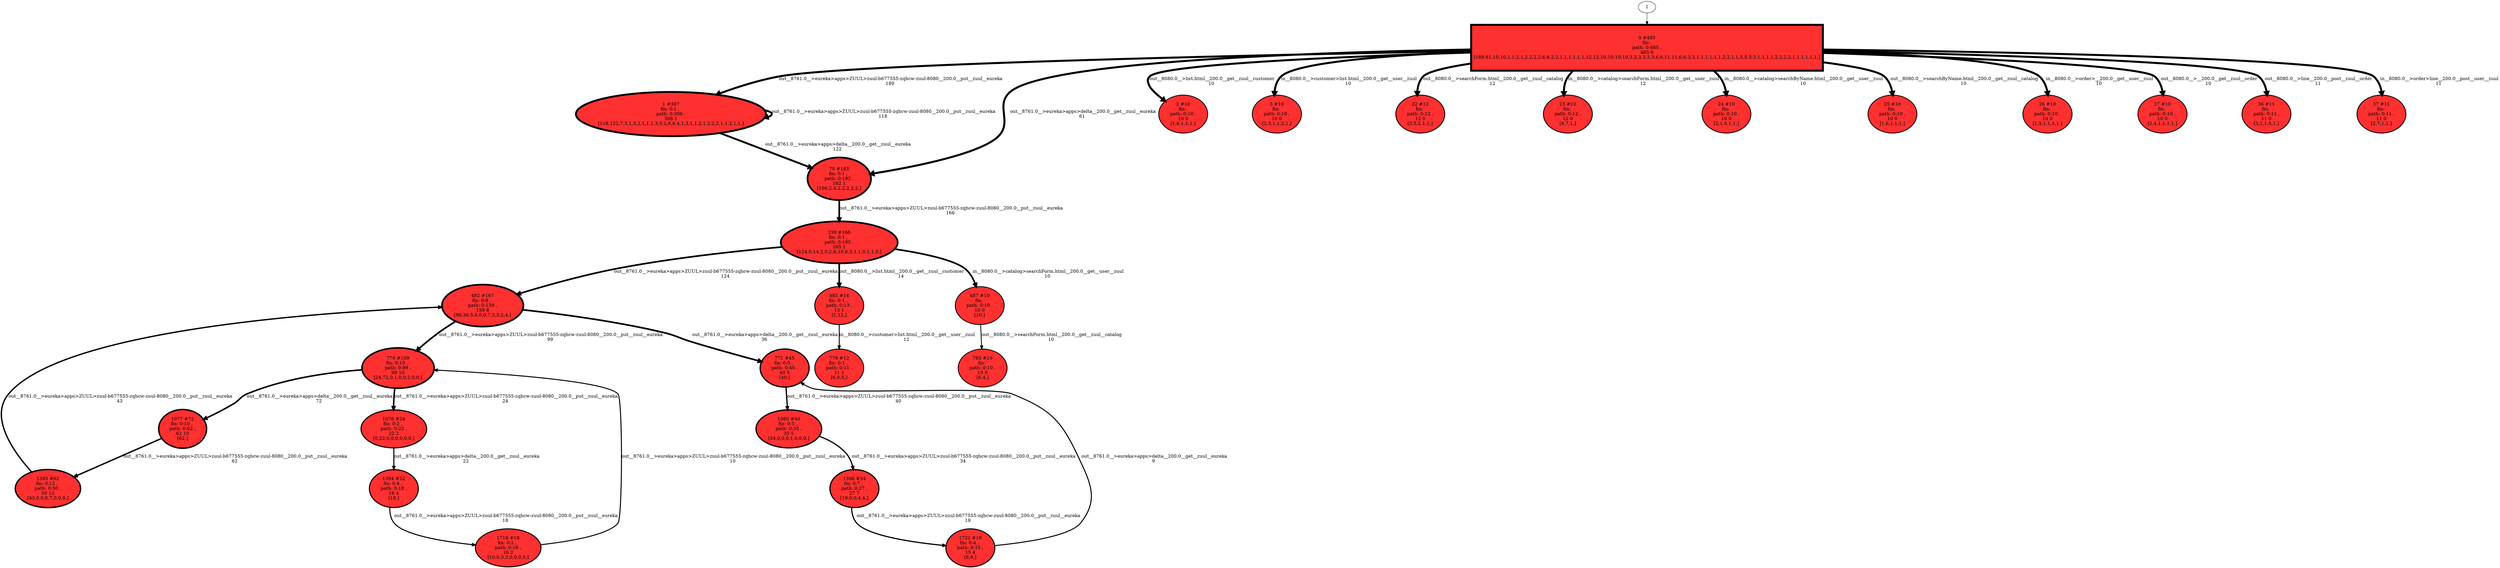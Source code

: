 // produced with flexfringe // 
digraph DFA {
	0 [label="root" shape=box];
		I -> 0;
	0 [ label="0 #485
fin: 
 path: 0:485 , 
485 0
[189,61,10,10,1,1,2,1,2,2,2,2,6,6,2,2,1,1,1,1,1,1,12,12,10,10,10,10,3,3,3,3,3,3,6,6,11,11,6,6,3,3,1,1,1,1,1,1,2,2,1,1,5,5,3,3,1,1,1,1,2,2,2,2,1,1,1,1,1,1,]" , style=filled, fillcolor="firebrick1", width=1.97216, height=1.97216, penwidth=6.18621];
		0 -> 1 [label="out__8761.0__>eureka>apps>ZUUL>zuul-b677555-zqhcw-zuul-8080__200.0__put__zuul__eureka
189 " , penwidth=6.18621 ];
		0 -> 70 [label="out__8761.0__>eureka>apps>delta__200.0__get__zuul__eureka
61 " , penwidth=6.18621 ];
		0 -> 2 [label="out__8080.0__>list.html__200.0__get__zuul__customer
10 " , penwidth=6.18621 ];
		0 -> 3 [label="in__8080.0__>customer>list.html__200.0__get__user__zuul
10 " , penwidth=6.18621 ];
		0 -> 22 [label="out__8080.0__>searchForm.html__200.0__get__zuul__catalog
12 " , penwidth=6.18621 ];
		0 -> 23 [label="in__8080.0__>catalog>searchForm.html__200.0__get__user__zuul
12 " , penwidth=6.18621 ];
		0 -> 24 [label="in__8080.0__>catalog>searchByName.html__200.0__get__user__zuul
10 " , penwidth=6.18621 ];
		0 -> 25 [label="out__8080.0__>searchByName.html__200.0__get__zuul__catalog
10 " , penwidth=6.18621 ];
		0 -> 26 [label="in__8080.0__>order>__200.0__get__user__zuul
10 " , penwidth=6.18621 ];
		0 -> 27 [label="out__8080.0__>__200.0__get__zuul__order
10 " , penwidth=6.18621 ];
		0 -> 36 [label="out__8080.0__>line__200.0__post__zuul__order
11 " , penwidth=6.18621 ];
		0 -> 37 [label="in__8080.0__>order>line__200.0__post__user__zuul
11 " , penwidth=6.18621 ];
	1 [ label="1 #307
fin: 0:1 , 
 path: 0:306 , 
306 1
[118,122,7,3,1,3,2,1,1,1,3,5,2,6,6,4,1,3,1,1,2,1,2,2,2,1,1,2,1,1,]" , style=filled, fillcolor="firebrick1", width=1.90659, height=1.90659, penwidth=5.7301];
		1 -> 1 [label="out__8761.0__>eureka>apps>ZUUL>zuul-b677555-zqhcw-zuul-8080__200.0__put__zuul__eureka
118 " , penwidth=5.7301 ];
		1 -> 70 [label="out__8761.0__>eureka>apps>delta__200.0__get__zuul__eureka
122 " , penwidth=5.7301 ];
	2 [ label="2 #10
fin: 
 path: 0:10 , 
10 0
[1,6,1,1,1,]" , style=filled, fillcolor="firebrick1", width=1.22316, height=1.22316, penwidth=2.3979];
	3 [ label="3 #10
fin: 
 path: 0:10 , 
10 0
[2,3,1,1,2,1,]" , style=filled, fillcolor="firebrick1", width=1.22316, height=1.22316, penwidth=2.3979];
	22 [ label="22 #12
fin: 
 path: 0:12 , 
12 0
[3,5,2,1,1,]" , style=filled, fillcolor="firebrick1", width=1.27115, height=1.27115, penwidth=2.56495];
	23 [ label="23 #12
fin: 
 path: 0:12 , 
12 0
[4,7,1,]" , style=filled, fillcolor="firebrick1", width=1.27115, height=1.27115, penwidth=2.56495];
	24 [ label="24 #10
fin: 
 path: 0:10 , 
10 0
[2,1,5,1,1,]" , style=filled, fillcolor="firebrick1", width=1.22316, height=1.22316, penwidth=2.3979];
	25 [ label="25 #10
fin: 
 path: 0:10 , 
10 0
[1,6,1,1,1,]" , style=filled, fillcolor="firebrick1", width=1.22316, height=1.22316, penwidth=2.3979];
	26 [ label="26 #10
fin: 
 path: 0:10 , 
10 0
[1,5,1,1,1,1,]" , style=filled, fillcolor="firebrick1", width=1.22316, height=1.22316, penwidth=2.3979];
	27 [ label="27 #10
fin: 
 path: 0:10 , 
10 0
[2,4,1,1,1,1,]" , style=filled, fillcolor="firebrick1", width=1.22316, height=1.22316, penwidth=2.3979];
	36 [ label="36 #11
fin: 
 path: 0:11 , 
11 0
[3,1,1,5,1,]" , style=filled, fillcolor="firebrick1", width=1.24844, height=1.24844, penwidth=2.48491];
	37 [ label="37 #11
fin: 
 path: 0:11 , 
11 0
[2,7,1,1,]" , style=filled, fillcolor="firebrick1", width=1.24844, height=1.24844, penwidth=2.48491];
	70 [ label="70 #183
fin: 0:1 , 
 path: 0:182 , 
182 1
[166,2,4,2,2,2,2,2,]" , style=filled, fillcolor="firebrick1", width=1.82696, height=1.82696, penwidth=5.21494];
		70 -> 239 [label="out__8761.0__>eureka>apps>ZUUL>zuul-b677555-zqhcw-zuul-8080__200.0__put__zuul__eureka
166 " , penwidth=5.21494 ];
	239 [ label="239 #166
fin: 0:1 , 
 path: 0:165 , 
165 1
[124,0,14,2,0,2,6,10,0,3,1,1,0,1,1,0,]" , style=filled, fillcolor="firebrick1", width=1.81123, height=1.81123, penwidth=5.11799];
		239 -> 482 [label="out__8761.0__>eureka>apps>ZUUL>zuul-b677555-zqhcw-zuul-8080__200.0__put__zuul__eureka
124 " , penwidth=5.11799 ];
		239 -> 483 [label="out__8080.0__>list.html__200.0__get__zuul__customer
14 " , penwidth=5.11799 ];
		239 -> 487 [label="in__8080.0__>catalog>searchForm.html__200.0__get__user__zuul
10 " , penwidth=5.11799 ];
	482 [ label="482 #167
fin: 0:8 , 
 path: 0:159 , 
159 8
[99,36,5,0,0,0,7,3,3,2,4,]" , style=filled, fillcolor="firebrick1", width=1.81221, height=1.81221, penwidth=5.12396];
		482 -> 770 [label="out__8761.0__>eureka>apps>ZUUL>zuul-b677555-zqhcw-zuul-8080__200.0__put__zuul__eureka
99 " , penwidth=5.12396 ];
		482 -> 771 [label="out__8761.0__>eureka>apps>delta__200.0__get__zuul__eureka
36 " , penwidth=5.12396 ];
	483 [ label="483 #14
fin: 0:1 , 
 path: 0:13 , 
13 1
[1,12,]" , style=filled, fillcolor="firebrick1", width=1.31051, height=1.31051, penwidth=2.70805];
		483 -> 779 [label="in__8080.0__>customer>list.html__200.0__get__user__zuul
12 " , penwidth=2.70805 ];
	487 [ label="487 #10
fin: 
 path: 0:10 , 
10 0
[10,]" , style=filled, fillcolor="firebrick1", width=1.22316, height=1.22316, penwidth=2.3979];
		487 -> 783 [label="out__8080.0__>searchForm.html__200.0__get__zuul__catalog
10 " , penwidth=2.3979 ];
	770 [ label="770 #109
fin: 0:10 , 
 path: 0:99 , 
99 10
[24,72,0,1,0,0,2,0,0,]" , style=filled, fillcolor="firebrick1", width=1.74055, height=1.74055, penwidth=4.70048];
		770 -> 1076 [label="out__8761.0__>eureka>apps>ZUUL>zuul-b677555-zqhcw-zuul-8080__200.0__put__zuul__eureka
24 " , penwidth=4.70048 ];
		770 -> 1077 [label="out__8761.0__>eureka>apps>delta__200.0__get__zuul__eureka
72 " , penwidth=4.70048 ];
	771 [ label="771 #45
fin: 0:5 , 
 path: 0:40 , 
40 5
[40,]" , style=filled, fillcolor="firebrick1", width=1.57457, height=1.57457, penwidth=3.82864];
		771 -> 1080 [label="out__8761.0__>eureka>apps>ZUUL>zuul-b677555-zqhcw-zuul-8080__200.0__put__zuul__eureka
40 " , penwidth=3.82864 ];
	779 [ label="779 #12
fin: 0:1 , 
 path: 0:11 , 
11 1
[6,0,5,]" , style=filled, fillcolor="firebrick1", width=1.27115, height=1.27115, penwidth=2.56495];
	783 [ label="783 #10
fin: 
 path: 0:10 , 
10 0
[6,4,]" , style=filled, fillcolor="firebrick1", width=1.22316, height=1.22316, penwidth=2.3979];
	1076 [ label="1076 #24
fin: 0:2 , 
 path: 0:22 , 
22 2
[0,22,0,0,0,0,0,0,]" , style=filled, fillcolor="firebrick1", width=1.43957, height=1.43957, penwidth=3.21888];
		1076 -> 1394 [label="out__8761.0__>eureka>apps>delta__200.0__get__zuul__eureka
22 " , penwidth=3.21888 ];
	1077 [ label="1077 #72
fin: 0:10 , 
 path: 0:62 , 
62 10
[62,]" , style=filled, fillcolor="firebrick1", width=1.66591, height=1.66591, penwidth=4.29046];
		1077 -> 1395 [label="out__8761.0__>eureka>apps>ZUUL>zuul-b677555-zqhcw-zuul-8080__200.0__put__zuul__eureka
62 " , penwidth=4.29046 ];
	1080 [ label="1080 #40
fin: 0:5 , 
 path: 0:35 , 
35 5
[34,0,0,0,1,0,0,0,]" , style=filled, fillcolor="firebrick1", width=1.55045, height=1.55045, penwidth=3.71357];
		1080 -> 1398 [label="out__8761.0__>eureka>apps>ZUUL>zuul-b677555-zqhcw-zuul-8080__200.0__put__zuul__eureka
34 " , penwidth=3.71357 ];
	1394 [ label="1394 #22
fin: 0:4 , 
 path: 0:18 , 
18 4
[18,]" , style=filled, fillcolor="firebrick1", width=1.41961, height=1.41961, penwidth=3.13549];
		1394 -> 1718 [label="out__8761.0__>eureka>apps>ZUUL>zuul-b677555-zqhcw-zuul-8080__200.0__put__zuul__eureka
18 " , penwidth=3.13549 ];
	1395 [ label="1395 #62
fin: 0:12 , 
 path: 0:50 , 
50 12
[43,0,0,0,7,0,0,0,]" , style=filled, fillcolor="firebrick1", width=1.63766, height=1.63766, penwidth=4.14313];
		1395 -> 482 [label="out__8761.0__>eureka>apps>ZUUL>zuul-b677555-zqhcw-zuul-8080__200.0__put__zuul__eureka
43 " , penwidth=4.14313 ];
	1398 [ label="1398 #34
fin: 0:7 , 
 path: 0:27 , 
27 7
[19,0,0,4,4,]" , style=filled, fillcolor="firebrick1", width=1.5163, height=1.5163, penwidth=3.55535];
		1398 -> 1722 [label="out__8761.0__>eureka>apps>ZUUL>zuul-b677555-zqhcw-zuul-8080__200.0__put__zuul__eureka
19 " , penwidth=3.55535 ];
	1718 [ label="1718 #18
fin: 0:2 , 
 path: 0:16 , 
16 2
[10,0,3,3,0,0,0,0,]" , style=filled, fillcolor="firebrick1", width=1.37231, height=1.37231, penwidth=2.94444];
		1718 -> 770 [label="out__8761.0__>eureka>apps>ZUUL>zuul-b677555-zqhcw-zuul-8080__200.0__put__zuul__eureka
10 " , penwidth=2.94444 ];
	1722 [ label="1722 #19
fin: 0:4 , 
 path: 0:15 , 
15 4
[6,9,]" , style=filled, fillcolor="firebrick1", width=1.38523, height=1.38523, penwidth=2.99573];
		1722 -> 771 [label="out__8761.0__>eureka>apps>delta__200.0__get__zuul__eureka
9 " , penwidth=2.99573 ];
}
